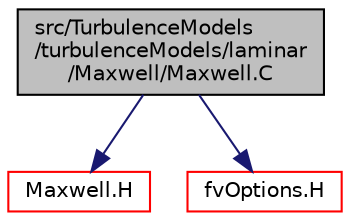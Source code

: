 digraph "src/TurbulenceModels/turbulenceModels/laminar/Maxwell/Maxwell.C"
{
  bgcolor="transparent";
  edge [fontname="Helvetica",fontsize="10",labelfontname="Helvetica",labelfontsize="10"];
  node [fontname="Helvetica",fontsize="10",shape=record];
  Node0 [label="src/TurbulenceModels\l/turbulenceModels/laminar\l/Maxwell/Maxwell.C",height=0.2,width=0.4,color="black", fillcolor="grey75", style="filled", fontcolor="black"];
  Node0 -> Node1 [color="midnightblue",fontsize="10",style="solid",fontname="Helvetica"];
  Node1 [label="Maxwell.H",height=0.2,width=0.4,color="red",URL="$a17930.html"];
  Node0 -> Node330 [color="midnightblue",fontsize="10",style="solid",fontname="Helvetica"];
  Node330 [label="fvOptions.H",height=0.2,width=0.4,color="red",URL="$a01295.html"];
}
